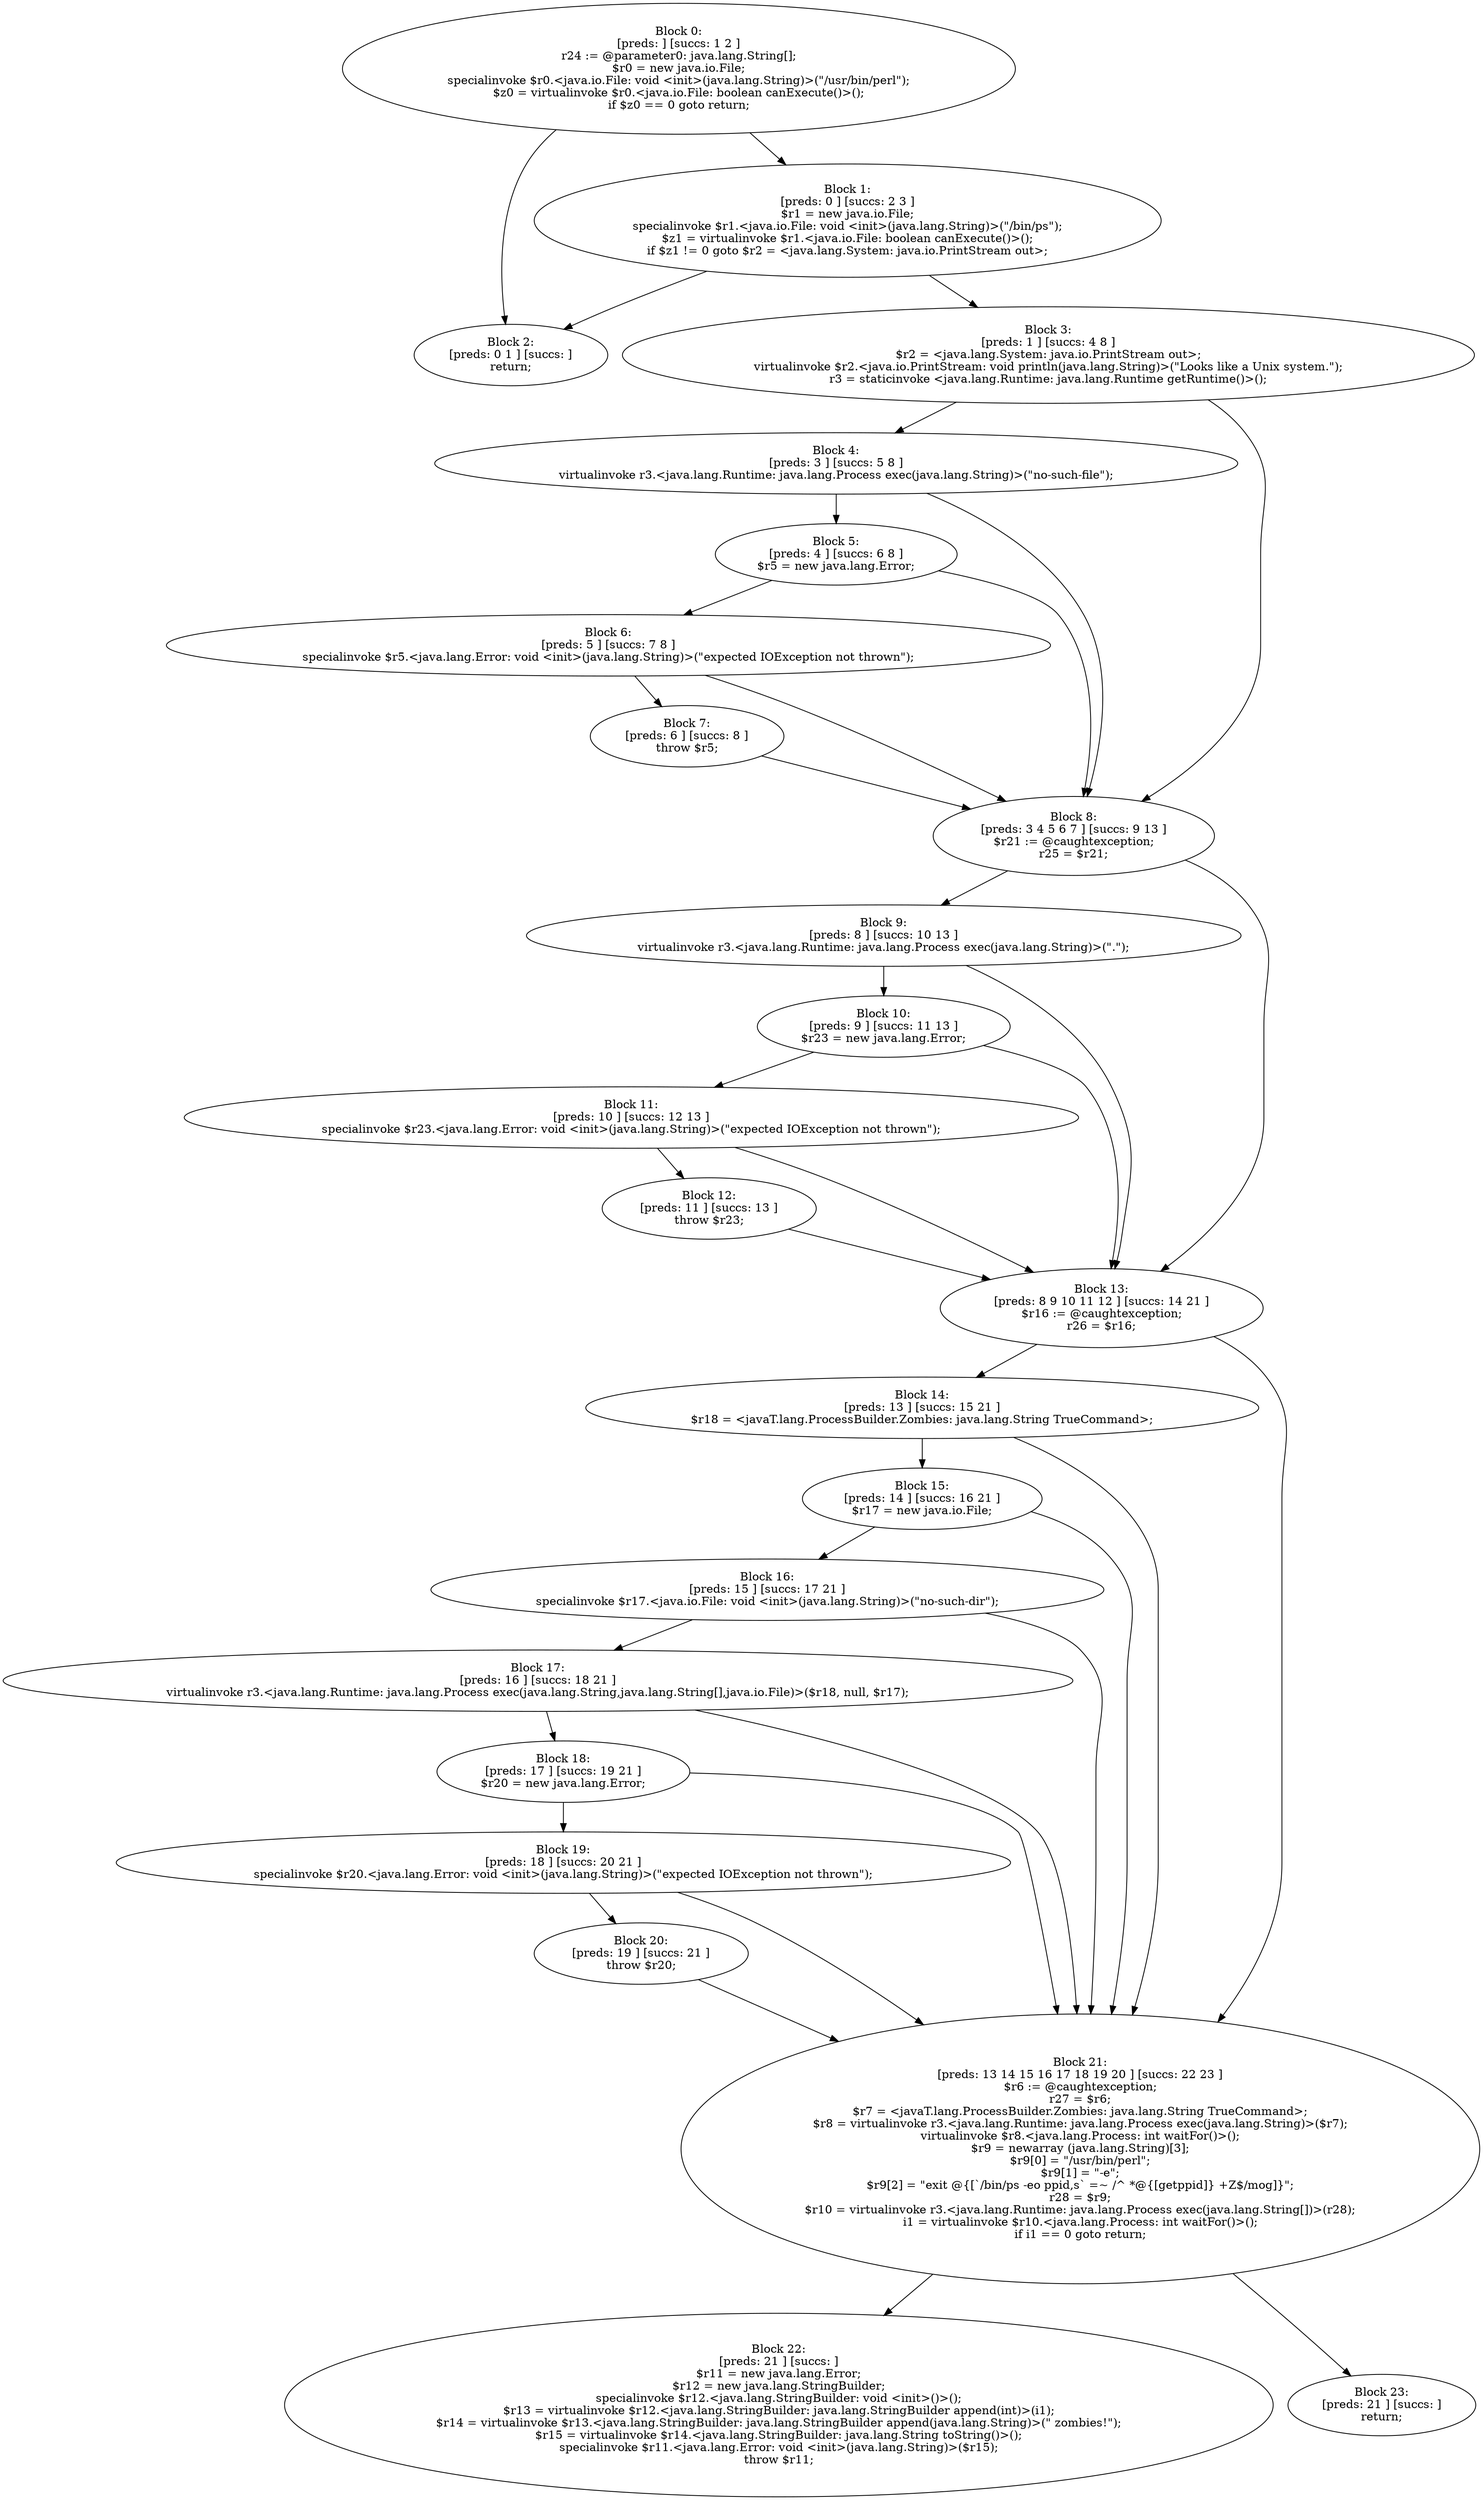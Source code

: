 digraph "unitGraph" {
    "Block 0:
[preds: ] [succs: 1 2 ]
r24 := @parameter0: java.lang.String[];
$r0 = new java.io.File;
specialinvoke $r0.<java.io.File: void <init>(java.lang.String)>(\"/usr/bin/perl\");
$z0 = virtualinvoke $r0.<java.io.File: boolean canExecute()>();
if $z0 == 0 goto return;
"
    "Block 1:
[preds: 0 ] [succs: 2 3 ]
$r1 = new java.io.File;
specialinvoke $r1.<java.io.File: void <init>(java.lang.String)>(\"/bin/ps\");
$z1 = virtualinvoke $r1.<java.io.File: boolean canExecute()>();
if $z1 != 0 goto $r2 = <java.lang.System: java.io.PrintStream out>;
"
    "Block 2:
[preds: 0 1 ] [succs: ]
return;
"
    "Block 3:
[preds: 1 ] [succs: 4 8 ]
$r2 = <java.lang.System: java.io.PrintStream out>;
virtualinvoke $r2.<java.io.PrintStream: void println(java.lang.String)>(\"Looks like a Unix system.\");
r3 = staticinvoke <java.lang.Runtime: java.lang.Runtime getRuntime()>();
"
    "Block 4:
[preds: 3 ] [succs: 5 8 ]
virtualinvoke r3.<java.lang.Runtime: java.lang.Process exec(java.lang.String)>(\"no-such-file\");
"
    "Block 5:
[preds: 4 ] [succs: 6 8 ]
$r5 = new java.lang.Error;
"
    "Block 6:
[preds: 5 ] [succs: 7 8 ]
specialinvoke $r5.<java.lang.Error: void <init>(java.lang.String)>(\"expected IOException not thrown\");
"
    "Block 7:
[preds: 6 ] [succs: 8 ]
throw $r5;
"
    "Block 8:
[preds: 3 4 5 6 7 ] [succs: 9 13 ]
$r21 := @caughtexception;
r25 = $r21;
"
    "Block 9:
[preds: 8 ] [succs: 10 13 ]
virtualinvoke r3.<java.lang.Runtime: java.lang.Process exec(java.lang.String)>(\".\");
"
    "Block 10:
[preds: 9 ] [succs: 11 13 ]
$r23 = new java.lang.Error;
"
    "Block 11:
[preds: 10 ] [succs: 12 13 ]
specialinvoke $r23.<java.lang.Error: void <init>(java.lang.String)>(\"expected IOException not thrown\");
"
    "Block 12:
[preds: 11 ] [succs: 13 ]
throw $r23;
"
    "Block 13:
[preds: 8 9 10 11 12 ] [succs: 14 21 ]
$r16 := @caughtexception;
r26 = $r16;
"
    "Block 14:
[preds: 13 ] [succs: 15 21 ]
$r18 = <javaT.lang.ProcessBuilder.Zombies: java.lang.String TrueCommand>;
"
    "Block 15:
[preds: 14 ] [succs: 16 21 ]
$r17 = new java.io.File;
"
    "Block 16:
[preds: 15 ] [succs: 17 21 ]
specialinvoke $r17.<java.io.File: void <init>(java.lang.String)>(\"no-such-dir\");
"
    "Block 17:
[preds: 16 ] [succs: 18 21 ]
virtualinvoke r3.<java.lang.Runtime: java.lang.Process exec(java.lang.String,java.lang.String[],java.io.File)>($r18, null, $r17);
"
    "Block 18:
[preds: 17 ] [succs: 19 21 ]
$r20 = new java.lang.Error;
"
    "Block 19:
[preds: 18 ] [succs: 20 21 ]
specialinvoke $r20.<java.lang.Error: void <init>(java.lang.String)>(\"expected IOException not thrown\");
"
    "Block 20:
[preds: 19 ] [succs: 21 ]
throw $r20;
"
    "Block 21:
[preds: 13 14 15 16 17 18 19 20 ] [succs: 22 23 ]
$r6 := @caughtexception;
r27 = $r6;
$r7 = <javaT.lang.ProcessBuilder.Zombies: java.lang.String TrueCommand>;
$r8 = virtualinvoke r3.<java.lang.Runtime: java.lang.Process exec(java.lang.String)>($r7);
virtualinvoke $r8.<java.lang.Process: int waitFor()>();
$r9 = newarray (java.lang.String)[3];
$r9[0] = \"/usr/bin/perl\";
$r9[1] = \"-e\";
$r9[2] = \"exit @{[`/bin/ps -eo ppid,s` =~ /^ *@{[getppid]} +Z$/mog]}\";
r28 = $r9;
$r10 = virtualinvoke r3.<java.lang.Runtime: java.lang.Process exec(java.lang.String[])>(r28);
i1 = virtualinvoke $r10.<java.lang.Process: int waitFor()>();
if i1 == 0 goto return;
"
    "Block 22:
[preds: 21 ] [succs: ]
$r11 = new java.lang.Error;
$r12 = new java.lang.StringBuilder;
specialinvoke $r12.<java.lang.StringBuilder: void <init>()>();
$r13 = virtualinvoke $r12.<java.lang.StringBuilder: java.lang.StringBuilder append(int)>(i1);
$r14 = virtualinvoke $r13.<java.lang.StringBuilder: java.lang.StringBuilder append(java.lang.String)>(\" zombies!\");
$r15 = virtualinvoke $r14.<java.lang.StringBuilder: java.lang.String toString()>();
specialinvoke $r11.<java.lang.Error: void <init>(java.lang.String)>($r15);
throw $r11;
"
    "Block 23:
[preds: 21 ] [succs: ]
return;
"
    "Block 0:
[preds: ] [succs: 1 2 ]
r24 := @parameter0: java.lang.String[];
$r0 = new java.io.File;
specialinvoke $r0.<java.io.File: void <init>(java.lang.String)>(\"/usr/bin/perl\");
$z0 = virtualinvoke $r0.<java.io.File: boolean canExecute()>();
if $z0 == 0 goto return;
"->"Block 1:
[preds: 0 ] [succs: 2 3 ]
$r1 = new java.io.File;
specialinvoke $r1.<java.io.File: void <init>(java.lang.String)>(\"/bin/ps\");
$z1 = virtualinvoke $r1.<java.io.File: boolean canExecute()>();
if $z1 != 0 goto $r2 = <java.lang.System: java.io.PrintStream out>;
";
    "Block 0:
[preds: ] [succs: 1 2 ]
r24 := @parameter0: java.lang.String[];
$r0 = new java.io.File;
specialinvoke $r0.<java.io.File: void <init>(java.lang.String)>(\"/usr/bin/perl\");
$z0 = virtualinvoke $r0.<java.io.File: boolean canExecute()>();
if $z0 == 0 goto return;
"->"Block 2:
[preds: 0 1 ] [succs: ]
return;
";
    "Block 1:
[preds: 0 ] [succs: 2 3 ]
$r1 = new java.io.File;
specialinvoke $r1.<java.io.File: void <init>(java.lang.String)>(\"/bin/ps\");
$z1 = virtualinvoke $r1.<java.io.File: boolean canExecute()>();
if $z1 != 0 goto $r2 = <java.lang.System: java.io.PrintStream out>;
"->"Block 2:
[preds: 0 1 ] [succs: ]
return;
";
    "Block 1:
[preds: 0 ] [succs: 2 3 ]
$r1 = new java.io.File;
specialinvoke $r1.<java.io.File: void <init>(java.lang.String)>(\"/bin/ps\");
$z1 = virtualinvoke $r1.<java.io.File: boolean canExecute()>();
if $z1 != 0 goto $r2 = <java.lang.System: java.io.PrintStream out>;
"->"Block 3:
[preds: 1 ] [succs: 4 8 ]
$r2 = <java.lang.System: java.io.PrintStream out>;
virtualinvoke $r2.<java.io.PrintStream: void println(java.lang.String)>(\"Looks like a Unix system.\");
r3 = staticinvoke <java.lang.Runtime: java.lang.Runtime getRuntime()>();
";
    "Block 3:
[preds: 1 ] [succs: 4 8 ]
$r2 = <java.lang.System: java.io.PrintStream out>;
virtualinvoke $r2.<java.io.PrintStream: void println(java.lang.String)>(\"Looks like a Unix system.\");
r3 = staticinvoke <java.lang.Runtime: java.lang.Runtime getRuntime()>();
"->"Block 4:
[preds: 3 ] [succs: 5 8 ]
virtualinvoke r3.<java.lang.Runtime: java.lang.Process exec(java.lang.String)>(\"no-such-file\");
";
    "Block 3:
[preds: 1 ] [succs: 4 8 ]
$r2 = <java.lang.System: java.io.PrintStream out>;
virtualinvoke $r2.<java.io.PrintStream: void println(java.lang.String)>(\"Looks like a Unix system.\");
r3 = staticinvoke <java.lang.Runtime: java.lang.Runtime getRuntime()>();
"->"Block 8:
[preds: 3 4 5 6 7 ] [succs: 9 13 ]
$r21 := @caughtexception;
r25 = $r21;
";
    "Block 4:
[preds: 3 ] [succs: 5 8 ]
virtualinvoke r3.<java.lang.Runtime: java.lang.Process exec(java.lang.String)>(\"no-such-file\");
"->"Block 5:
[preds: 4 ] [succs: 6 8 ]
$r5 = new java.lang.Error;
";
    "Block 4:
[preds: 3 ] [succs: 5 8 ]
virtualinvoke r3.<java.lang.Runtime: java.lang.Process exec(java.lang.String)>(\"no-such-file\");
"->"Block 8:
[preds: 3 4 5 6 7 ] [succs: 9 13 ]
$r21 := @caughtexception;
r25 = $r21;
";
    "Block 5:
[preds: 4 ] [succs: 6 8 ]
$r5 = new java.lang.Error;
"->"Block 6:
[preds: 5 ] [succs: 7 8 ]
specialinvoke $r5.<java.lang.Error: void <init>(java.lang.String)>(\"expected IOException not thrown\");
";
    "Block 5:
[preds: 4 ] [succs: 6 8 ]
$r5 = new java.lang.Error;
"->"Block 8:
[preds: 3 4 5 6 7 ] [succs: 9 13 ]
$r21 := @caughtexception;
r25 = $r21;
";
    "Block 6:
[preds: 5 ] [succs: 7 8 ]
specialinvoke $r5.<java.lang.Error: void <init>(java.lang.String)>(\"expected IOException not thrown\");
"->"Block 7:
[preds: 6 ] [succs: 8 ]
throw $r5;
";
    "Block 6:
[preds: 5 ] [succs: 7 8 ]
specialinvoke $r5.<java.lang.Error: void <init>(java.lang.String)>(\"expected IOException not thrown\");
"->"Block 8:
[preds: 3 4 5 6 7 ] [succs: 9 13 ]
$r21 := @caughtexception;
r25 = $r21;
";
    "Block 7:
[preds: 6 ] [succs: 8 ]
throw $r5;
"->"Block 8:
[preds: 3 4 5 6 7 ] [succs: 9 13 ]
$r21 := @caughtexception;
r25 = $r21;
";
    "Block 8:
[preds: 3 4 5 6 7 ] [succs: 9 13 ]
$r21 := @caughtexception;
r25 = $r21;
"->"Block 9:
[preds: 8 ] [succs: 10 13 ]
virtualinvoke r3.<java.lang.Runtime: java.lang.Process exec(java.lang.String)>(\".\");
";
    "Block 8:
[preds: 3 4 5 6 7 ] [succs: 9 13 ]
$r21 := @caughtexception;
r25 = $r21;
"->"Block 13:
[preds: 8 9 10 11 12 ] [succs: 14 21 ]
$r16 := @caughtexception;
r26 = $r16;
";
    "Block 9:
[preds: 8 ] [succs: 10 13 ]
virtualinvoke r3.<java.lang.Runtime: java.lang.Process exec(java.lang.String)>(\".\");
"->"Block 10:
[preds: 9 ] [succs: 11 13 ]
$r23 = new java.lang.Error;
";
    "Block 9:
[preds: 8 ] [succs: 10 13 ]
virtualinvoke r3.<java.lang.Runtime: java.lang.Process exec(java.lang.String)>(\".\");
"->"Block 13:
[preds: 8 9 10 11 12 ] [succs: 14 21 ]
$r16 := @caughtexception;
r26 = $r16;
";
    "Block 10:
[preds: 9 ] [succs: 11 13 ]
$r23 = new java.lang.Error;
"->"Block 11:
[preds: 10 ] [succs: 12 13 ]
specialinvoke $r23.<java.lang.Error: void <init>(java.lang.String)>(\"expected IOException not thrown\");
";
    "Block 10:
[preds: 9 ] [succs: 11 13 ]
$r23 = new java.lang.Error;
"->"Block 13:
[preds: 8 9 10 11 12 ] [succs: 14 21 ]
$r16 := @caughtexception;
r26 = $r16;
";
    "Block 11:
[preds: 10 ] [succs: 12 13 ]
specialinvoke $r23.<java.lang.Error: void <init>(java.lang.String)>(\"expected IOException not thrown\");
"->"Block 12:
[preds: 11 ] [succs: 13 ]
throw $r23;
";
    "Block 11:
[preds: 10 ] [succs: 12 13 ]
specialinvoke $r23.<java.lang.Error: void <init>(java.lang.String)>(\"expected IOException not thrown\");
"->"Block 13:
[preds: 8 9 10 11 12 ] [succs: 14 21 ]
$r16 := @caughtexception;
r26 = $r16;
";
    "Block 12:
[preds: 11 ] [succs: 13 ]
throw $r23;
"->"Block 13:
[preds: 8 9 10 11 12 ] [succs: 14 21 ]
$r16 := @caughtexception;
r26 = $r16;
";
    "Block 13:
[preds: 8 9 10 11 12 ] [succs: 14 21 ]
$r16 := @caughtexception;
r26 = $r16;
"->"Block 14:
[preds: 13 ] [succs: 15 21 ]
$r18 = <javaT.lang.ProcessBuilder.Zombies: java.lang.String TrueCommand>;
";
    "Block 13:
[preds: 8 9 10 11 12 ] [succs: 14 21 ]
$r16 := @caughtexception;
r26 = $r16;
"->"Block 21:
[preds: 13 14 15 16 17 18 19 20 ] [succs: 22 23 ]
$r6 := @caughtexception;
r27 = $r6;
$r7 = <javaT.lang.ProcessBuilder.Zombies: java.lang.String TrueCommand>;
$r8 = virtualinvoke r3.<java.lang.Runtime: java.lang.Process exec(java.lang.String)>($r7);
virtualinvoke $r8.<java.lang.Process: int waitFor()>();
$r9 = newarray (java.lang.String)[3];
$r9[0] = \"/usr/bin/perl\";
$r9[1] = \"-e\";
$r9[2] = \"exit @{[`/bin/ps -eo ppid,s` =~ /^ *@{[getppid]} +Z$/mog]}\";
r28 = $r9;
$r10 = virtualinvoke r3.<java.lang.Runtime: java.lang.Process exec(java.lang.String[])>(r28);
i1 = virtualinvoke $r10.<java.lang.Process: int waitFor()>();
if i1 == 0 goto return;
";
    "Block 14:
[preds: 13 ] [succs: 15 21 ]
$r18 = <javaT.lang.ProcessBuilder.Zombies: java.lang.String TrueCommand>;
"->"Block 15:
[preds: 14 ] [succs: 16 21 ]
$r17 = new java.io.File;
";
    "Block 14:
[preds: 13 ] [succs: 15 21 ]
$r18 = <javaT.lang.ProcessBuilder.Zombies: java.lang.String TrueCommand>;
"->"Block 21:
[preds: 13 14 15 16 17 18 19 20 ] [succs: 22 23 ]
$r6 := @caughtexception;
r27 = $r6;
$r7 = <javaT.lang.ProcessBuilder.Zombies: java.lang.String TrueCommand>;
$r8 = virtualinvoke r3.<java.lang.Runtime: java.lang.Process exec(java.lang.String)>($r7);
virtualinvoke $r8.<java.lang.Process: int waitFor()>();
$r9 = newarray (java.lang.String)[3];
$r9[0] = \"/usr/bin/perl\";
$r9[1] = \"-e\";
$r9[2] = \"exit @{[`/bin/ps -eo ppid,s` =~ /^ *@{[getppid]} +Z$/mog]}\";
r28 = $r9;
$r10 = virtualinvoke r3.<java.lang.Runtime: java.lang.Process exec(java.lang.String[])>(r28);
i1 = virtualinvoke $r10.<java.lang.Process: int waitFor()>();
if i1 == 0 goto return;
";
    "Block 15:
[preds: 14 ] [succs: 16 21 ]
$r17 = new java.io.File;
"->"Block 16:
[preds: 15 ] [succs: 17 21 ]
specialinvoke $r17.<java.io.File: void <init>(java.lang.String)>(\"no-such-dir\");
";
    "Block 15:
[preds: 14 ] [succs: 16 21 ]
$r17 = new java.io.File;
"->"Block 21:
[preds: 13 14 15 16 17 18 19 20 ] [succs: 22 23 ]
$r6 := @caughtexception;
r27 = $r6;
$r7 = <javaT.lang.ProcessBuilder.Zombies: java.lang.String TrueCommand>;
$r8 = virtualinvoke r3.<java.lang.Runtime: java.lang.Process exec(java.lang.String)>($r7);
virtualinvoke $r8.<java.lang.Process: int waitFor()>();
$r9 = newarray (java.lang.String)[3];
$r9[0] = \"/usr/bin/perl\";
$r9[1] = \"-e\";
$r9[2] = \"exit @{[`/bin/ps -eo ppid,s` =~ /^ *@{[getppid]} +Z$/mog]}\";
r28 = $r9;
$r10 = virtualinvoke r3.<java.lang.Runtime: java.lang.Process exec(java.lang.String[])>(r28);
i1 = virtualinvoke $r10.<java.lang.Process: int waitFor()>();
if i1 == 0 goto return;
";
    "Block 16:
[preds: 15 ] [succs: 17 21 ]
specialinvoke $r17.<java.io.File: void <init>(java.lang.String)>(\"no-such-dir\");
"->"Block 17:
[preds: 16 ] [succs: 18 21 ]
virtualinvoke r3.<java.lang.Runtime: java.lang.Process exec(java.lang.String,java.lang.String[],java.io.File)>($r18, null, $r17);
";
    "Block 16:
[preds: 15 ] [succs: 17 21 ]
specialinvoke $r17.<java.io.File: void <init>(java.lang.String)>(\"no-such-dir\");
"->"Block 21:
[preds: 13 14 15 16 17 18 19 20 ] [succs: 22 23 ]
$r6 := @caughtexception;
r27 = $r6;
$r7 = <javaT.lang.ProcessBuilder.Zombies: java.lang.String TrueCommand>;
$r8 = virtualinvoke r3.<java.lang.Runtime: java.lang.Process exec(java.lang.String)>($r7);
virtualinvoke $r8.<java.lang.Process: int waitFor()>();
$r9 = newarray (java.lang.String)[3];
$r9[0] = \"/usr/bin/perl\";
$r9[1] = \"-e\";
$r9[2] = \"exit @{[`/bin/ps -eo ppid,s` =~ /^ *@{[getppid]} +Z$/mog]}\";
r28 = $r9;
$r10 = virtualinvoke r3.<java.lang.Runtime: java.lang.Process exec(java.lang.String[])>(r28);
i1 = virtualinvoke $r10.<java.lang.Process: int waitFor()>();
if i1 == 0 goto return;
";
    "Block 17:
[preds: 16 ] [succs: 18 21 ]
virtualinvoke r3.<java.lang.Runtime: java.lang.Process exec(java.lang.String,java.lang.String[],java.io.File)>($r18, null, $r17);
"->"Block 18:
[preds: 17 ] [succs: 19 21 ]
$r20 = new java.lang.Error;
";
    "Block 17:
[preds: 16 ] [succs: 18 21 ]
virtualinvoke r3.<java.lang.Runtime: java.lang.Process exec(java.lang.String,java.lang.String[],java.io.File)>($r18, null, $r17);
"->"Block 21:
[preds: 13 14 15 16 17 18 19 20 ] [succs: 22 23 ]
$r6 := @caughtexception;
r27 = $r6;
$r7 = <javaT.lang.ProcessBuilder.Zombies: java.lang.String TrueCommand>;
$r8 = virtualinvoke r3.<java.lang.Runtime: java.lang.Process exec(java.lang.String)>($r7);
virtualinvoke $r8.<java.lang.Process: int waitFor()>();
$r9 = newarray (java.lang.String)[3];
$r9[0] = \"/usr/bin/perl\";
$r9[1] = \"-e\";
$r9[2] = \"exit @{[`/bin/ps -eo ppid,s` =~ /^ *@{[getppid]} +Z$/mog]}\";
r28 = $r9;
$r10 = virtualinvoke r3.<java.lang.Runtime: java.lang.Process exec(java.lang.String[])>(r28);
i1 = virtualinvoke $r10.<java.lang.Process: int waitFor()>();
if i1 == 0 goto return;
";
    "Block 18:
[preds: 17 ] [succs: 19 21 ]
$r20 = new java.lang.Error;
"->"Block 19:
[preds: 18 ] [succs: 20 21 ]
specialinvoke $r20.<java.lang.Error: void <init>(java.lang.String)>(\"expected IOException not thrown\");
";
    "Block 18:
[preds: 17 ] [succs: 19 21 ]
$r20 = new java.lang.Error;
"->"Block 21:
[preds: 13 14 15 16 17 18 19 20 ] [succs: 22 23 ]
$r6 := @caughtexception;
r27 = $r6;
$r7 = <javaT.lang.ProcessBuilder.Zombies: java.lang.String TrueCommand>;
$r8 = virtualinvoke r3.<java.lang.Runtime: java.lang.Process exec(java.lang.String)>($r7);
virtualinvoke $r8.<java.lang.Process: int waitFor()>();
$r9 = newarray (java.lang.String)[3];
$r9[0] = \"/usr/bin/perl\";
$r9[1] = \"-e\";
$r9[2] = \"exit @{[`/bin/ps -eo ppid,s` =~ /^ *@{[getppid]} +Z$/mog]}\";
r28 = $r9;
$r10 = virtualinvoke r3.<java.lang.Runtime: java.lang.Process exec(java.lang.String[])>(r28);
i1 = virtualinvoke $r10.<java.lang.Process: int waitFor()>();
if i1 == 0 goto return;
";
    "Block 19:
[preds: 18 ] [succs: 20 21 ]
specialinvoke $r20.<java.lang.Error: void <init>(java.lang.String)>(\"expected IOException not thrown\");
"->"Block 20:
[preds: 19 ] [succs: 21 ]
throw $r20;
";
    "Block 19:
[preds: 18 ] [succs: 20 21 ]
specialinvoke $r20.<java.lang.Error: void <init>(java.lang.String)>(\"expected IOException not thrown\");
"->"Block 21:
[preds: 13 14 15 16 17 18 19 20 ] [succs: 22 23 ]
$r6 := @caughtexception;
r27 = $r6;
$r7 = <javaT.lang.ProcessBuilder.Zombies: java.lang.String TrueCommand>;
$r8 = virtualinvoke r3.<java.lang.Runtime: java.lang.Process exec(java.lang.String)>($r7);
virtualinvoke $r8.<java.lang.Process: int waitFor()>();
$r9 = newarray (java.lang.String)[3];
$r9[0] = \"/usr/bin/perl\";
$r9[1] = \"-e\";
$r9[2] = \"exit @{[`/bin/ps -eo ppid,s` =~ /^ *@{[getppid]} +Z$/mog]}\";
r28 = $r9;
$r10 = virtualinvoke r3.<java.lang.Runtime: java.lang.Process exec(java.lang.String[])>(r28);
i1 = virtualinvoke $r10.<java.lang.Process: int waitFor()>();
if i1 == 0 goto return;
";
    "Block 20:
[preds: 19 ] [succs: 21 ]
throw $r20;
"->"Block 21:
[preds: 13 14 15 16 17 18 19 20 ] [succs: 22 23 ]
$r6 := @caughtexception;
r27 = $r6;
$r7 = <javaT.lang.ProcessBuilder.Zombies: java.lang.String TrueCommand>;
$r8 = virtualinvoke r3.<java.lang.Runtime: java.lang.Process exec(java.lang.String)>($r7);
virtualinvoke $r8.<java.lang.Process: int waitFor()>();
$r9 = newarray (java.lang.String)[3];
$r9[0] = \"/usr/bin/perl\";
$r9[1] = \"-e\";
$r9[2] = \"exit @{[`/bin/ps -eo ppid,s` =~ /^ *@{[getppid]} +Z$/mog]}\";
r28 = $r9;
$r10 = virtualinvoke r3.<java.lang.Runtime: java.lang.Process exec(java.lang.String[])>(r28);
i1 = virtualinvoke $r10.<java.lang.Process: int waitFor()>();
if i1 == 0 goto return;
";
    "Block 21:
[preds: 13 14 15 16 17 18 19 20 ] [succs: 22 23 ]
$r6 := @caughtexception;
r27 = $r6;
$r7 = <javaT.lang.ProcessBuilder.Zombies: java.lang.String TrueCommand>;
$r8 = virtualinvoke r3.<java.lang.Runtime: java.lang.Process exec(java.lang.String)>($r7);
virtualinvoke $r8.<java.lang.Process: int waitFor()>();
$r9 = newarray (java.lang.String)[3];
$r9[0] = \"/usr/bin/perl\";
$r9[1] = \"-e\";
$r9[2] = \"exit @{[`/bin/ps -eo ppid,s` =~ /^ *@{[getppid]} +Z$/mog]}\";
r28 = $r9;
$r10 = virtualinvoke r3.<java.lang.Runtime: java.lang.Process exec(java.lang.String[])>(r28);
i1 = virtualinvoke $r10.<java.lang.Process: int waitFor()>();
if i1 == 0 goto return;
"->"Block 22:
[preds: 21 ] [succs: ]
$r11 = new java.lang.Error;
$r12 = new java.lang.StringBuilder;
specialinvoke $r12.<java.lang.StringBuilder: void <init>()>();
$r13 = virtualinvoke $r12.<java.lang.StringBuilder: java.lang.StringBuilder append(int)>(i1);
$r14 = virtualinvoke $r13.<java.lang.StringBuilder: java.lang.StringBuilder append(java.lang.String)>(\" zombies!\");
$r15 = virtualinvoke $r14.<java.lang.StringBuilder: java.lang.String toString()>();
specialinvoke $r11.<java.lang.Error: void <init>(java.lang.String)>($r15);
throw $r11;
";
    "Block 21:
[preds: 13 14 15 16 17 18 19 20 ] [succs: 22 23 ]
$r6 := @caughtexception;
r27 = $r6;
$r7 = <javaT.lang.ProcessBuilder.Zombies: java.lang.String TrueCommand>;
$r8 = virtualinvoke r3.<java.lang.Runtime: java.lang.Process exec(java.lang.String)>($r7);
virtualinvoke $r8.<java.lang.Process: int waitFor()>();
$r9 = newarray (java.lang.String)[3];
$r9[0] = \"/usr/bin/perl\";
$r9[1] = \"-e\";
$r9[2] = \"exit @{[`/bin/ps -eo ppid,s` =~ /^ *@{[getppid]} +Z$/mog]}\";
r28 = $r9;
$r10 = virtualinvoke r3.<java.lang.Runtime: java.lang.Process exec(java.lang.String[])>(r28);
i1 = virtualinvoke $r10.<java.lang.Process: int waitFor()>();
if i1 == 0 goto return;
"->"Block 23:
[preds: 21 ] [succs: ]
return;
";
}
